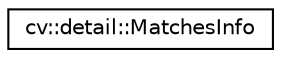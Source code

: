 digraph "Graphical Class Hierarchy"
{
 // LATEX_PDF_SIZE
  edge [fontname="Helvetica",fontsize="10",labelfontname="Helvetica",labelfontsize="10"];
  node [fontname="Helvetica",fontsize="10",shape=record];
  rankdir="LR";
  Node0 [label="cv::detail::MatchesInfo",height=0.2,width=0.4,color="black", fillcolor="white", style="filled",URL="$structcv_1_1detail_1_1_matches_info.html",tooltip=" "];
}
